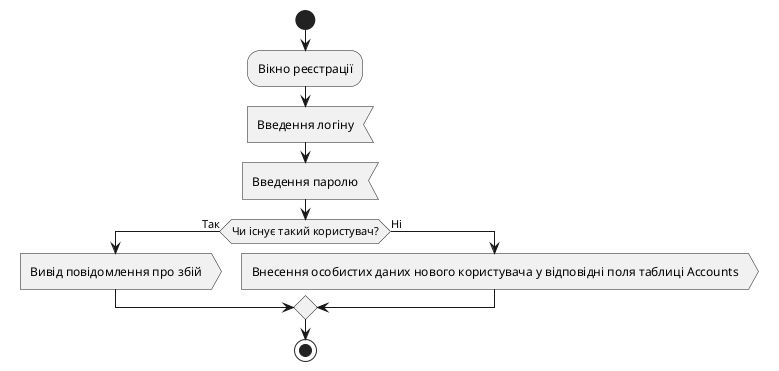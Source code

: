 @startuml
start
:Вікно реєстрації;
:Введення логіну<
:Введення паролю<
if (Чи існує такий користувач?) then (Так)
    :Вивід повідомлення про збій>
else (Ні)
    :Внесення особистих даних нового користувача у відповідні поля таблиці Accounts>
endif
stop
@enduml
